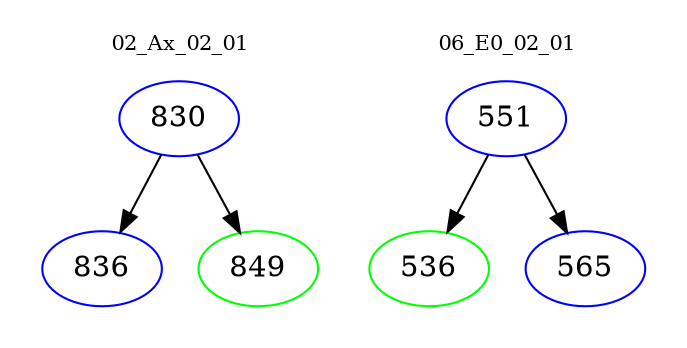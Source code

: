digraph{
subgraph cluster_0 {
color = white
label = "02_Ax_02_01";
fontsize=10;
T0_830 [label="830", color="blue"]
T0_830 -> T0_836 [color="black"]
T0_836 [label="836", color="blue"]
T0_830 -> T0_849 [color="black"]
T0_849 [label="849", color="green"]
}
subgraph cluster_1 {
color = white
label = "06_E0_02_01";
fontsize=10;
T1_551 [label="551", color="blue"]
T1_551 -> T1_536 [color="black"]
T1_536 [label="536", color="green"]
T1_551 -> T1_565 [color="black"]
T1_565 [label="565", color="blue"]
}
}
